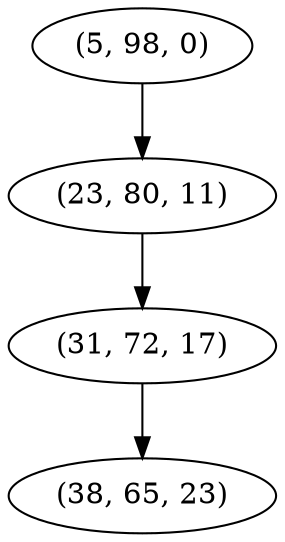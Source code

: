 digraph tree {
    "(5, 98, 0)";
    "(23, 80, 11)";
    "(31, 72, 17)";
    "(38, 65, 23)";
    "(5, 98, 0)" -> "(23, 80, 11)";
    "(23, 80, 11)" -> "(31, 72, 17)";
    "(31, 72, 17)" -> "(38, 65, 23)";
}
